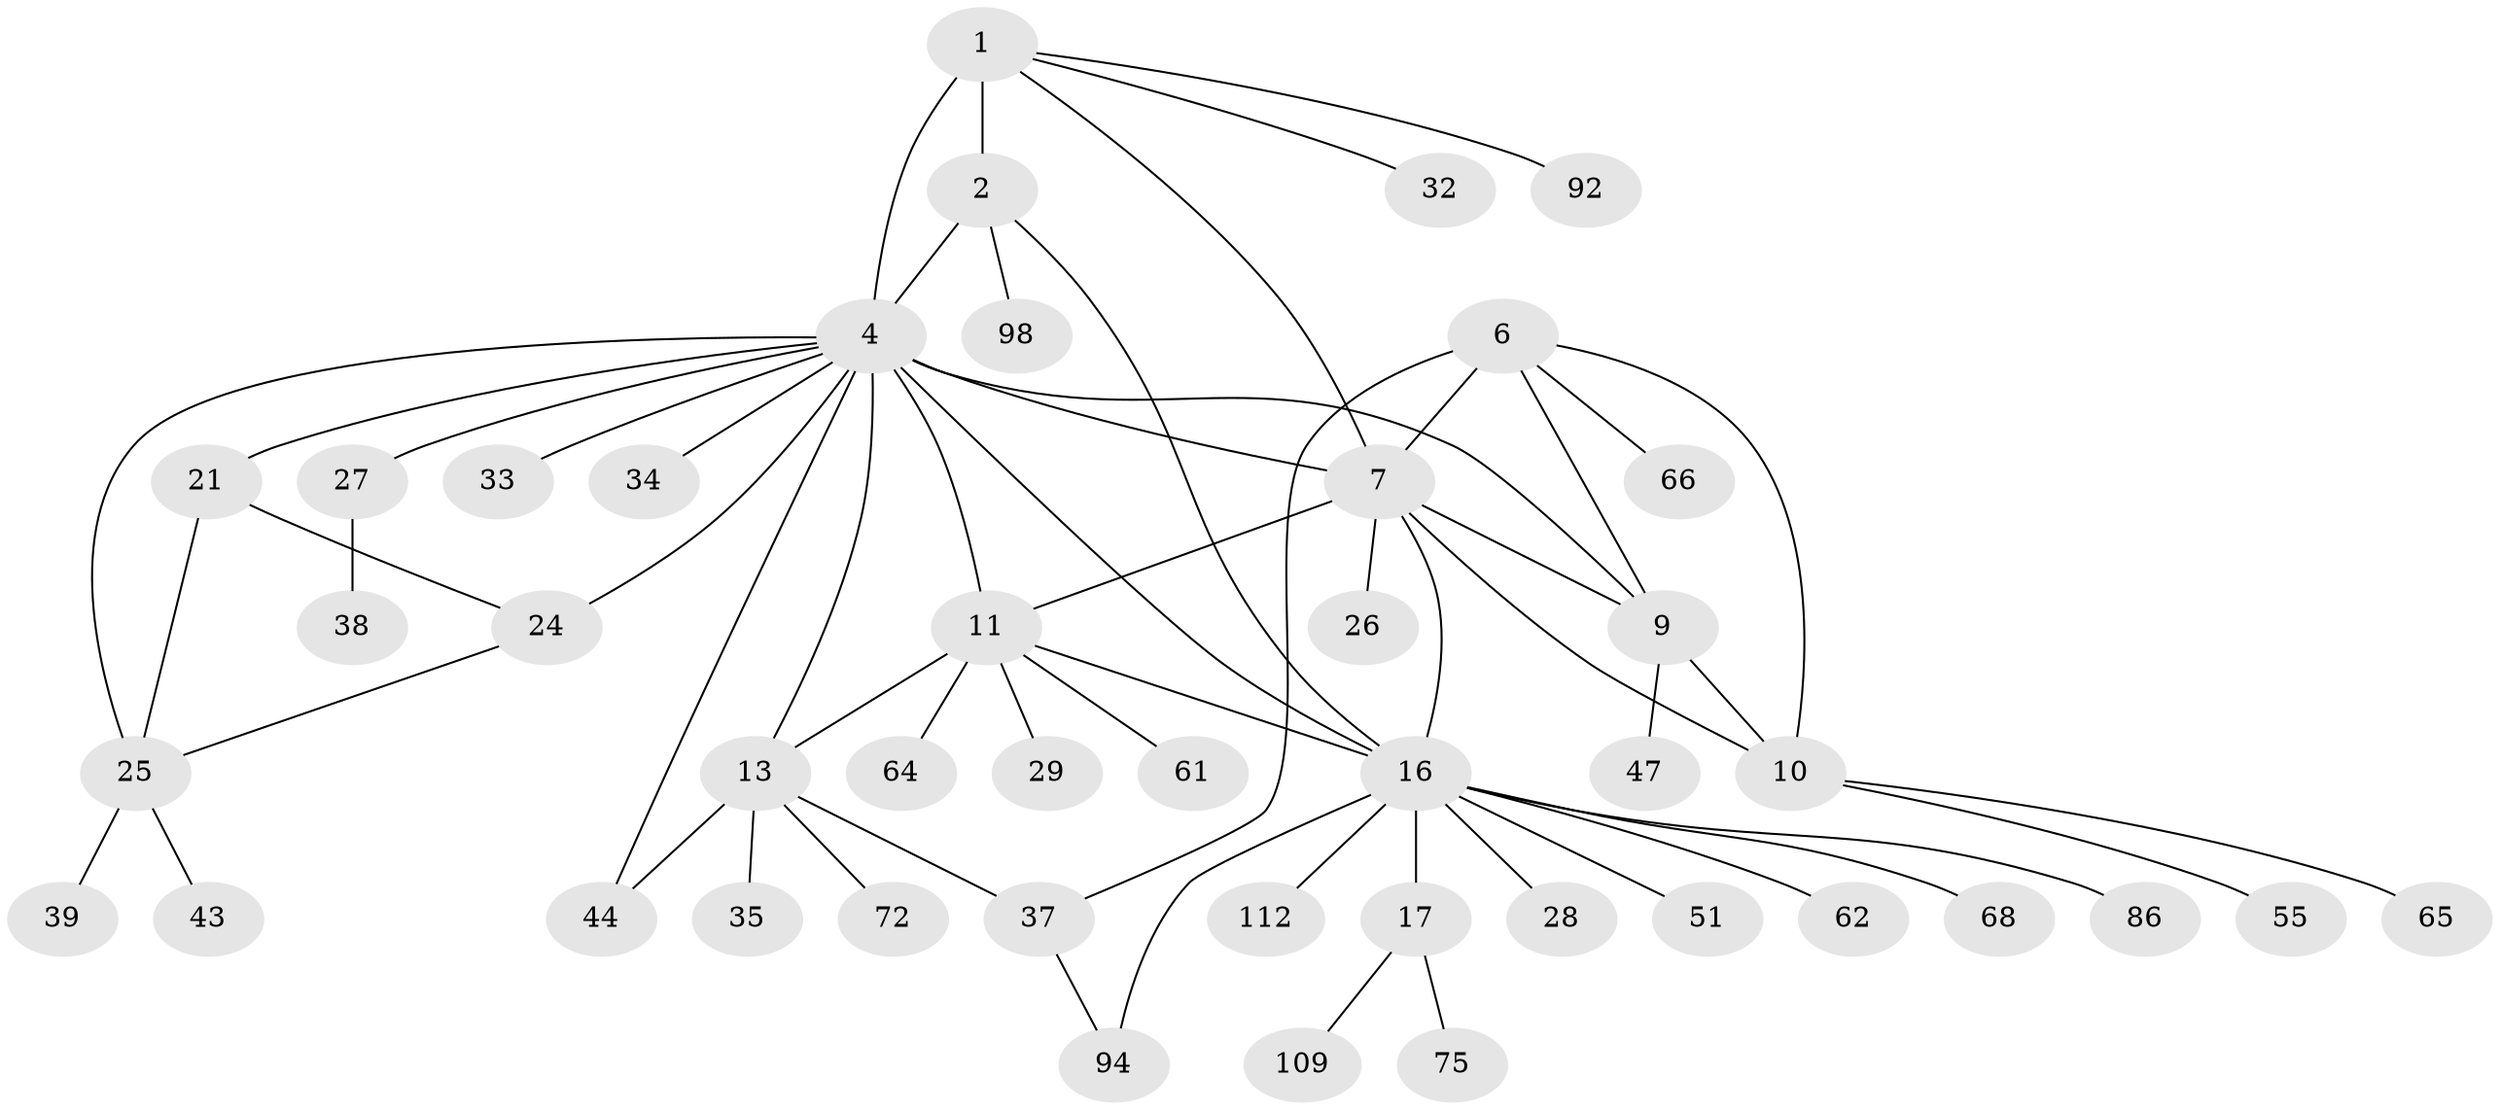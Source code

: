 // original degree distribution, {9: 0.044642857142857144, 7: 0.05357142857142857, 5: 0.03571428571428571, 10: 0.026785714285714284, 6: 0.044642857142857144, 11: 0.008928571428571428, 8: 0.008928571428571428, 4: 0.026785714285714284, 2: 0.08928571428571429, 3: 0.05357142857142857, 1: 0.6071428571428571}
// Generated by graph-tools (version 1.1) at 2025/19/03/04/25 18:19:46]
// undirected, 44 vertices, 60 edges
graph export_dot {
graph [start="1"]
  node [color=gray90,style=filled];
  1 [super="+45+3+52+46"];
  2 [super="+49"];
  4 [super="+5+88+22+50+69"];
  6 [super="+56+84+67"];
  7 [super="+8"];
  9;
  10;
  11 [super="+31+12+14"];
  13;
  16 [super="+18+57"];
  17 [super="+41"];
  21 [super="+58+110+77+73+30"];
  24;
  25;
  26 [super="+93"];
  27 [super="+83"];
  28;
  29;
  32 [super="+42+106+81+40"];
  33;
  34 [super="+78+99"];
  35 [super="+103"];
  37;
  38;
  39;
  43;
  44 [super="+85+95+74"];
  47;
  51;
  55 [super="+71"];
  61;
  62;
  64;
  65;
  66 [super="+90"];
  68;
  72;
  75;
  86;
  92;
  94;
  98;
  109;
  112;
  1 -- 2 [weight=2];
  1 -- 4 [weight=4];
  1 -- 32;
  1 -- 7;
  1 -- 92;
  2 -- 4 [weight=2];
  2 -- 98;
  2 -- 16;
  4 -- 33;
  4 -- 44;
  4 -- 34;
  4 -- 9;
  4 -- 13;
  4 -- 21 [weight=2];
  4 -- 24 [weight=2];
  4 -- 25 [weight=2];
  4 -- 27;
  4 -- 11;
  4 -- 7 [weight=2];
  4 -- 16;
  6 -- 7 [weight=2];
  6 -- 9;
  6 -- 10;
  6 -- 37;
  6 -- 66;
  7 -- 9 [weight=2];
  7 -- 10 [weight=2];
  7 -- 26;
  7 -- 11;
  7 -- 16;
  9 -- 10;
  9 -- 47;
  10 -- 55;
  10 -- 65;
  11 -- 13 [weight=4];
  11 -- 64;
  11 -- 29;
  11 -- 61;
  11 -- 16;
  13 -- 35;
  13 -- 37;
  13 -- 44;
  13 -- 72;
  16 -- 17 [weight=4];
  16 -- 28;
  16 -- 51;
  16 -- 86;
  16 -- 94;
  16 -- 112;
  16 -- 68;
  16 -- 62;
  17 -- 75;
  17 -- 109;
  21 -- 24;
  21 -- 25;
  24 -- 25;
  25 -- 39;
  25 -- 43;
  27 -- 38;
  37 -- 94;
}
